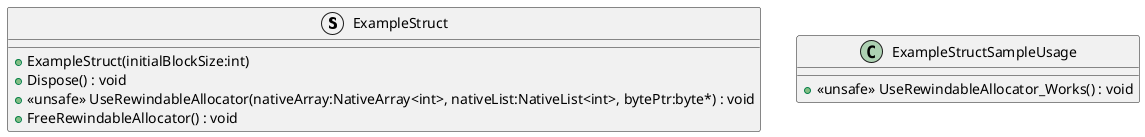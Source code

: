 @startuml
struct ExampleStruct {
    + ExampleStruct(initialBlockSize:int)
    + Dispose() : void
    + <<unsafe>> UseRewindableAllocator(nativeArray:NativeArray<int>, nativeList:NativeList<int>, bytePtr:byte*) : void
    + FreeRewindableAllocator() : void
}
class ExampleStructSampleUsage {
    + <<unsafe>> UseRewindableAllocator_Works() : void
}
@enduml
